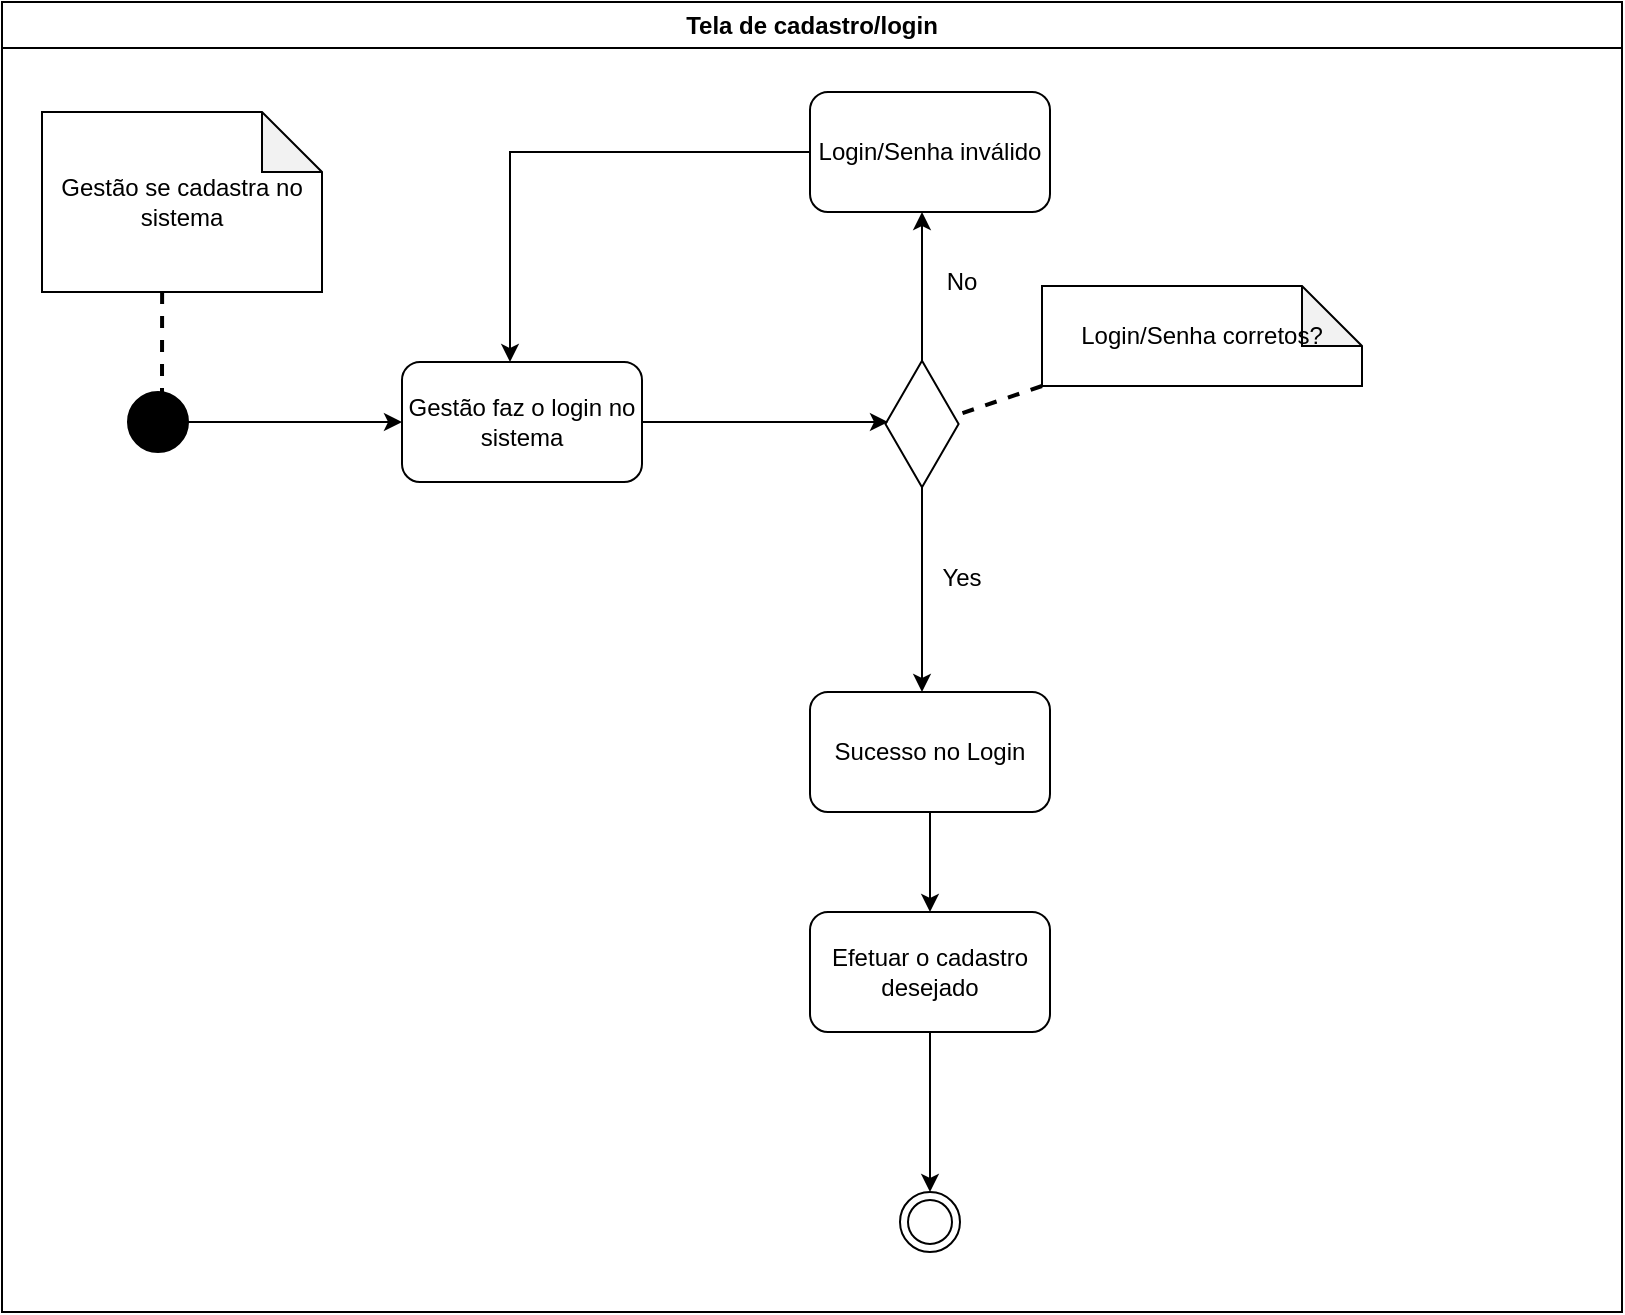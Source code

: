 <mxfile version="25.0.3">
  <diagram id="C5RBs43oDa-KdzZeNtuy" name="Page-1">
    <mxGraphModel dx="1434" dy="796" grid="1" gridSize="10" guides="1" tooltips="1" connect="1" arrows="1" fold="1" page="1" pageScale="1" pageWidth="827" pageHeight="1169" math="0" shadow="0">
      <root>
        <mxCell id="WIyWlLk6GJQsqaUBKTNV-0" />
        <mxCell id="WIyWlLk6GJQsqaUBKTNV-1" parent="WIyWlLk6GJQsqaUBKTNV-0" />
        <mxCell id="29AHVOOMFhXufdtQ0-Sp-3" value="Gestão se cadastra no sistema" style="shape=note;whiteSpace=wrap;html=1;backgroundOutline=1;darkOpacity=0.05;" vertex="1" parent="WIyWlLk6GJQsqaUBKTNV-1">
          <mxGeometry x="30" y="230" width="140" height="90" as="geometry" />
        </mxCell>
        <mxCell id="29AHVOOMFhXufdtQ0-Sp-8" value="" style="endArrow=classic;html=1;rounded=0;exitX=0.958;exitY=0.5;exitDx=0;exitDy=0;exitPerimeter=0;" edge="1" parent="WIyWlLk6GJQsqaUBKTNV-1" source="29AHVOOMFhXufdtQ0-Sp-34">
          <mxGeometry width="50" height="50" relative="1" as="geometry">
            <mxPoint x="470" y="435" as="sourcePoint" />
            <mxPoint x="470" y="520" as="targetPoint" />
          </mxGeometry>
        </mxCell>
        <mxCell id="29AHVOOMFhXufdtQ0-Sp-9" value="" style="endArrow=classic;html=1;rounded=0;exitX=0.5;exitY=0;exitDx=0;exitDy=0;" edge="1" parent="WIyWlLk6GJQsqaUBKTNV-1">
          <mxGeometry width="50" height="50" relative="1" as="geometry">
            <mxPoint x="470" y="355" as="sourcePoint" />
            <mxPoint x="470" y="280" as="targetPoint" />
          </mxGeometry>
        </mxCell>
        <mxCell id="29AHVOOMFhXufdtQ0-Sp-10" value="No" style="text;html=1;align=center;verticalAlign=middle;whiteSpace=wrap;rounded=0;" vertex="1" parent="WIyWlLk6GJQsqaUBKTNV-1">
          <mxGeometry x="460" y="300" width="60" height="30" as="geometry" />
        </mxCell>
        <mxCell id="29AHVOOMFhXufdtQ0-Sp-11" value="Yes" style="text;html=1;align=center;verticalAlign=middle;whiteSpace=wrap;rounded=0;" vertex="1" parent="WIyWlLk6GJQsqaUBKTNV-1">
          <mxGeometry x="460" y="447.5" width="60" height="30" as="geometry" />
        </mxCell>
        <mxCell id="29AHVOOMFhXufdtQ0-Sp-12" value="Login/Senha inválido" style="rounded=1;whiteSpace=wrap;html=1;" vertex="1" parent="WIyWlLk6GJQsqaUBKTNV-1">
          <mxGeometry x="414" y="220" width="120" height="60" as="geometry" />
        </mxCell>
        <mxCell id="29AHVOOMFhXufdtQ0-Sp-13" value="Sucesso no Login" style="rounded=1;whiteSpace=wrap;html=1;" vertex="1" parent="WIyWlLk6GJQsqaUBKTNV-1">
          <mxGeometry x="414" y="520" width="120" height="60" as="geometry" />
        </mxCell>
        <mxCell id="29AHVOOMFhXufdtQ0-Sp-14" value="" style="endArrow=classic;html=1;rounded=0;exitX=0;exitY=0.5;exitDx=0;exitDy=0;entryX=0.45;entryY=0;entryDx=0;entryDy=0;entryPerimeter=0;" edge="1" parent="WIyWlLk6GJQsqaUBKTNV-1" source="29AHVOOMFhXufdtQ0-Sp-12" target="29AHVOOMFhXufdtQ0-Sp-0">
          <mxGeometry width="50" height="50" relative="1" as="geometry">
            <mxPoint x="400" y="430" as="sourcePoint" />
            <mxPoint x="270" y="250" as="targetPoint" />
            <Array as="points">
              <mxPoint x="264" y="250" />
            </Array>
          </mxGeometry>
        </mxCell>
        <mxCell id="29AHVOOMFhXufdtQ0-Sp-23" value="" style="endArrow=classic;html=1;rounded=0;exitX=0.5;exitY=1;exitDx=0;exitDy=0;entryX=0.5;entryY=0;entryDx=0;entryDy=0;" edge="1" parent="WIyWlLk6GJQsqaUBKTNV-1" source="29AHVOOMFhXufdtQ0-Sp-13">
          <mxGeometry width="50" height="50" relative="1" as="geometry">
            <mxPoint x="480" y="458" as="sourcePoint" />
            <mxPoint x="474" y="630" as="targetPoint" />
          </mxGeometry>
        </mxCell>
        <mxCell id="29AHVOOMFhXufdtQ0-Sp-26" value="Efetuar o cadastro desejado" style="rounded=1;whiteSpace=wrap;html=1;" vertex="1" parent="WIyWlLk6GJQsqaUBKTNV-1">
          <mxGeometry x="414" y="630" width="120" height="60" as="geometry" />
        </mxCell>
        <mxCell id="29AHVOOMFhXufdtQ0-Sp-29" value="" style="endArrow=classic;html=1;rounded=0;exitX=0.5;exitY=1;exitDx=0;exitDy=0;" edge="1" parent="WIyWlLk6GJQsqaUBKTNV-1" source="29AHVOOMFhXufdtQ0-Sp-26">
          <mxGeometry width="50" height="50" relative="1" as="geometry">
            <mxPoint x="460" y="810" as="sourcePoint" />
            <mxPoint x="474" y="770" as="targetPoint" />
          </mxGeometry>
        </mxCell>
        <mxCell id="29AHVOOMFhXufdtQ0-Sp-30" value="" style="ellipse;shape=doubleEllipse;whiteSpace=wrap;html=1;aspect=fixed;" vertex="1" parent="WIyWlLk6GJQsqaUBKTNV-1">
          <mxGeometry x="459" y="770" width="30" height="30" as="geometry" />
        </mxCell>
        <mxCell id="29AHVOOMFhXufdtQ0-Sp-31" value="Tela de cadastro/login" style="swimlane;whiteSpace=wrap;html=1;" vertex="1" parent="WIyWlLk6GJQsqaUBKTNV-1">
          <mxGeometry x="10" y="175" width="810" height="655" as="geometry" />
        </mxCell>
        <mxCell id="29AHVOOMFhXufdtQ0-Sp-33" value="Login/Senha corretos?" style="shape=note;whiteSpace=wrap;html=1;backgroundOutline=1;darkOpacity=0.05;fontSize=12;" vertex="1" parent="29AHVOOMFhXufdtQ0-Sp-31">
          <mxGeometry x="520" y="142" width="160" height="50" as="geometry" />
        </mxCell>
        <mxCell id="29AHVOOMFhXufdtQ0-Sp-34" value="" style="html=1;whiteSpace=wrap;aspect=fixed;shape=isoRectangle;rotation=90;" vertex="1" parent="29AHVOOMFhXufdtQ0-Sp-31">
          <mxGeometry x="428.34" y="192" width="63.34" height="38" as="geometry" />
        </mxCell>
        <mxCell id="29AHVOOMFhXufdtQ0-Sp-0" value="Gestão faz o login no sistema" style="rounded=1;whiteSpace=wrap;html=1;" vertex="1" parent="29AHVOOMFhXufdtQ0-Sp-31">
          <mxGeometry x="200" y="180" width="120" height="60" as="geometry" />
        </mxCell>
        <mxCell id="29AHVOOMFhXufdtQ0-Sp-2" value="" style="ellipse;shape=doubleEllipse;whiteSpace=wrap;html=1;aspect=fixed;fillColor=#000000;" vertex="1" parent="29AHVOOMFhXufdtQ0-Sp-31">
          <mxGeometry x="63" y="195" width="30" height="30" as="geometry" />
        </mxCell>
        <mxCell id="29AHVOOMFhXufdtQ0-Sp-5" value="" style="endArrow=classic;html=1;rounded=0;exitX=1;exitY=0.5;exitDx=0;exitDy=0;entryX=0;entryY=0.5;entryDx=0;entryDy=0;" edge="1" parent="29AHVOOMFhXufdtQ0-Sp-31" source="29AHVOOMFhXufdtQ0-Sp-2" target="29AHVOOMFhXufdtQ0-Sp-0">
          <mxGeometry width="50" height="50" relative="1" as="geometry">
            <mxPoint x="370" y="455" as="sourcePoint" />
            <mxPoint x="420" y="405" as="targetPoint" />
          </mxGeometry>
        </mxCell>
        <mxCell id="29AHVOOMFhXufdtQ0-Sp-7" value="" style="endArrow=classic;html=1;rounded=0;exitX=1;exitY=0.5;exitDx=0;exitDy=0;" edge="1" parent="29AHVOOMFhXufdtQ0-Sp-31" source="29AHVOOMFhXufdtQ0-Sp-0">
          <mxGeometry width="50" height="50" relative="1" as="geometry">
            <mxPoint x="313" y="210" as="sourcePoint" />
            <mxPoint x="443" y="210" as="targetPoint" />
          </mxGeometry>
        </mxCell>
        <mxCell id="29AHVOOMFhXufdtQ0-Sp-35" value="" style="endArrow=none;dashed=1;html=1;strokeWidth=2;rounded=0;exitX=0;exitY=1;exitDx=0;exitDy=0;exitPerimeter=0;entryX=0.437;entryY=0.079;entryDx=0;entryDy=0;entryPerimeter=0;" edge="1" parent="29AHVOOMFhXufdtQ0-Sp-31" source="29AHVOOMFhXufdtQ0-Sp-33" target="29AHVOOMFhXufdtQ0-Sp-34">
          <mxGeometry width="50" height="50" relative="1" as="geometry">
            <mxPoint x="90" y="155" as="sourcePoint" />
            <mxPoint x="90" y="205" as="targetPoint" />
          </mxGeometry>
        </mxCell>
        <mxCell id="29AHVOOMFhXufdtQ0-Sp-4" value="" style="endArrow=none;dashed=1;html=1;strokeWidth=2;rounded=0;exitX=0.429;exitY=1;exitDx=0;exitDy=0;exitPerimeter=0;" edge="1" parent="WIyWlLk6GJQsqaUBKTNV-1" source="29AHVOOMFhXufdtQ0-Sp-3">
          <mxGeometry width="50" height="50" relative="1" as="geometry">
            <mxPoint x="88" y="330" as="sourcePoint" />
            <mxPoint x="90" y="370" as="targetPoint" />
          </mxGeometry>
        </mxCell>
      </root>
    </mxGraphModel>
  </diagram>
</mxfile>
